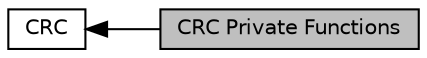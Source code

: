 digraph "CRC Private Functions"
{
  edge [fontname="Helvetica",fontsize="10",labelfontname="Helvetica",labelfontsize="10"];
  node [fontname="Helvetica",fontsize="10",shape=record];
  rankdir=LR;
  Node0 [label="CRC Private Functions",height=0.2,width=0.4,color="black", fillcolor="grey75", style="filled", fontcolor="black"];
  Node1 [label="CRC",height=0.2,width=0.4,color="black", fillcolor="white", style="filled",URL="$group___c_r_c.html",tooltip="CRC HAL module driver. "];
  Node1->Node0 [shape=plaintext, dir="back", style="solid"];
}
